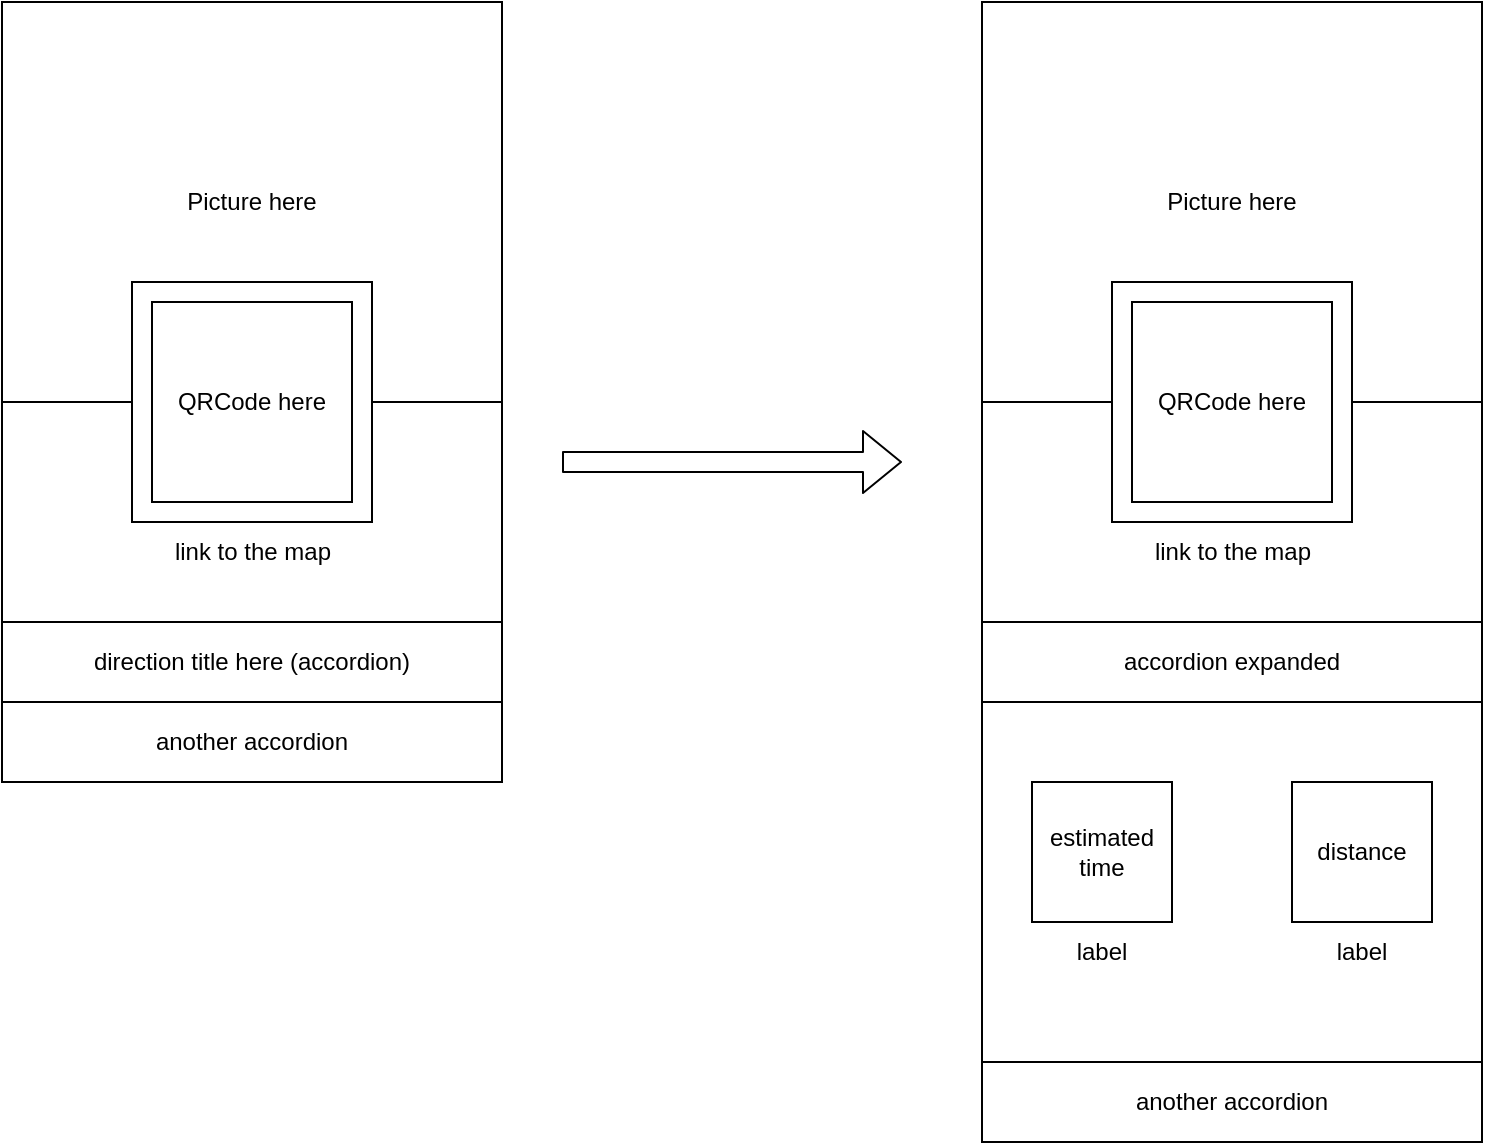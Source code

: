 <mxfile>
    <diagram id="C7hZww0AFL6brelXKXN4" name="Page-1">
        <mxGraphModel dx="1418" dy="787" grid="1" gridSize="10" guides="1" tooltips="1" connect="1" arrows="1" fold="1" page="1" pageScale="1" pageWidth="850" pageHeight="1100" math="0" shadow="0">
            <root>
                <mxCell id="0"/>
                <mxCell id="1" parent="0"/>
                <mxCell id="3" value="" style="rounded=0;whiteSpace=wrap;html=1;" vertex="1" parent="1">
                    <mxGeometry x="55" y="250" width="250" height="390" as="geometry"/>
                </mxCell>
                <mxCell id="4" value="Picture here" style="rounded=0;whiteSpace=wrap;html=1;" vertex="1" parent="1">
                    <mxGeometry x="55" y="250" width="250" height="200" as="geometry"/>
                </mxCell>
                <mxCell id="6" value="direction title here (accordion)" style="rounded=0;whiteSpace=wrap;html=1;" vertex="1" parent="1">
                    <mxGeometry x="55" y="560" width="250" height="40" as="geometry"/>
                </mxCell>
                <mxCell id="7" value="another accordion" style="rounded=0;whiteSpace=wrap;html=1;" vertex="1" parent="1">
                    <mxGeometry x="55" y="600" width="250" height="40" as="geometry"/>
                </mxCell>
                <mxCell id="10" value="" style="whiteSpace=wrap;html=1;aspect=fixed;" vertex="1" parent="1">
                    <mxGeometry x="120" y="390" width="120" height="120" as="geometry"/>
                </mxCell>
                <mxCell id="11" value="QRCode here" style="whiteSpace=wrap;html=1;aspect=fixed;" vertex="1" parent="1">
                    <mxGeometry x="130" y="400" width="100" height="100" as="geometry"/>
                </mxCell>
                <mxCell id="12" value="link to the map" style="text;html=1;strokeColor=none;fillColor=none;align=center;verticalAlign=middle;whiteSpace=wrap;rounded=0;" vertex="1" parent="1">
                    <mxGeometry x="137.5" y="510" width="85" height="30" as="geometry"/>
                </mxCell>
                <mxCell id="14" value="" style="rounded=0;whiteSpace=wrap;html=1;" vertex="1" parent="1">
                    <mxGeometry x="545" y="250" width="250" height="570" as="geometry"/>
                </mxCell>
                <mxCell id="15" value="Picture here" style="rounded=0;whiteSpace=wrap;html=1;" vertex="1" parent="1">
                    <mxGeometry x="545" y="250" width="250" height="200" as="geometry"/>
                </mxCell>
                <mxCell id="16" value="accordion expanded" style="rounded=0;whiteSpace=wrap;html=1;" vertex="1" parent="1">
                    <mxGeometry x="545" y="560" width="250" height="40" as="geometry"/>
                </mxCell>
                <mxCell id="17" value="another accordion" style="rounded=0;whiteSpace=wrap;html=1;" vertex="1" parent="1">
                    <mxGeometry x="545" y="780" width="250" height="40" as="geometry"/>
                </mxCell>
                <mxCell id="18" value="" style="whiteSpace=wrap;html=1;aspect=fixed;" vertex="1" parent="1">
                    <mxGeometry x="610" y="390" width="120" height="120" as="geometry"/>
                </mxCell>
                <mxCell id="19" value="QRCode here" style="whiteSpace=wrap;html=1;aspect=fixed;" vertex="1" parent="1">
                    <mxGeometry x="620" y="400" width="100" height="100" as="geometry"/>
                </mxCell>
                <mxCell id="20" value="link to the map" style="text;html=1;strokeColor=none;fillColor=none;align=center;verticalAlign=middle;whiteSpace=wrap;rounded=0;" vertex="1" parent="1">
                    <mxGeometry x="627.5" y="510" width="85" height="30" as="geometry"/>
                </mxCell>
                <mxCell id="21" value="" style="shape=flexArrow;endArrow=classic;html=1;" edge="1" parent="1">
                    <mxGeometry width="50" height="50" relative="1" as="geometry">
                        <mxPoint x="335" y="480" as="sourcePoint"/>
                        <mxPoint x="505" y="480" as="targetPoint"/>
                    </mxGeometry>
                </mxCell>
                <mxCell id="22" value="estimated time" style="whiteSpace=wrap;html=1;aspect=fixed;" vertex="1" parent="1">
                    <mxGeometry x="570" y="640" width="70" height="70" as="geometry"/>
                </mxCell>
                <mxCell id="23" value="label" style="text;html=1;strokeColor=none;fillColor=none;align=center;verticalAlign=middle;whiteSpace=wrap;rounded=0;" vertex="1" parent="1">
                    <mxGeometry x="570" y="710" width="70" height="30" as="geometry"/>
                </mxCell>
                <mxCell id="24" value="distance" style="whiteSpace=wrap;html=1;aspect=fixed;" vertex="1" parent="1">
                    <mxGeometry x="700" y="640" width="70" height="70" as="geometry"/>
                </mxCell>
                <mxCell id="25" value="label" style="text;html=1;strokeColor=none;fillColor=none;align=center;verticalAlign=middle;whiteSpace=wrap;rounded=0;" vertex="1" parent="1">
                    <mxGeometry x="700" y="710" width="70" height="30" as="geometry"/>
                </mxCell>
            </root>
        </mxGraphModel>
    </diagram>
</mxfile>